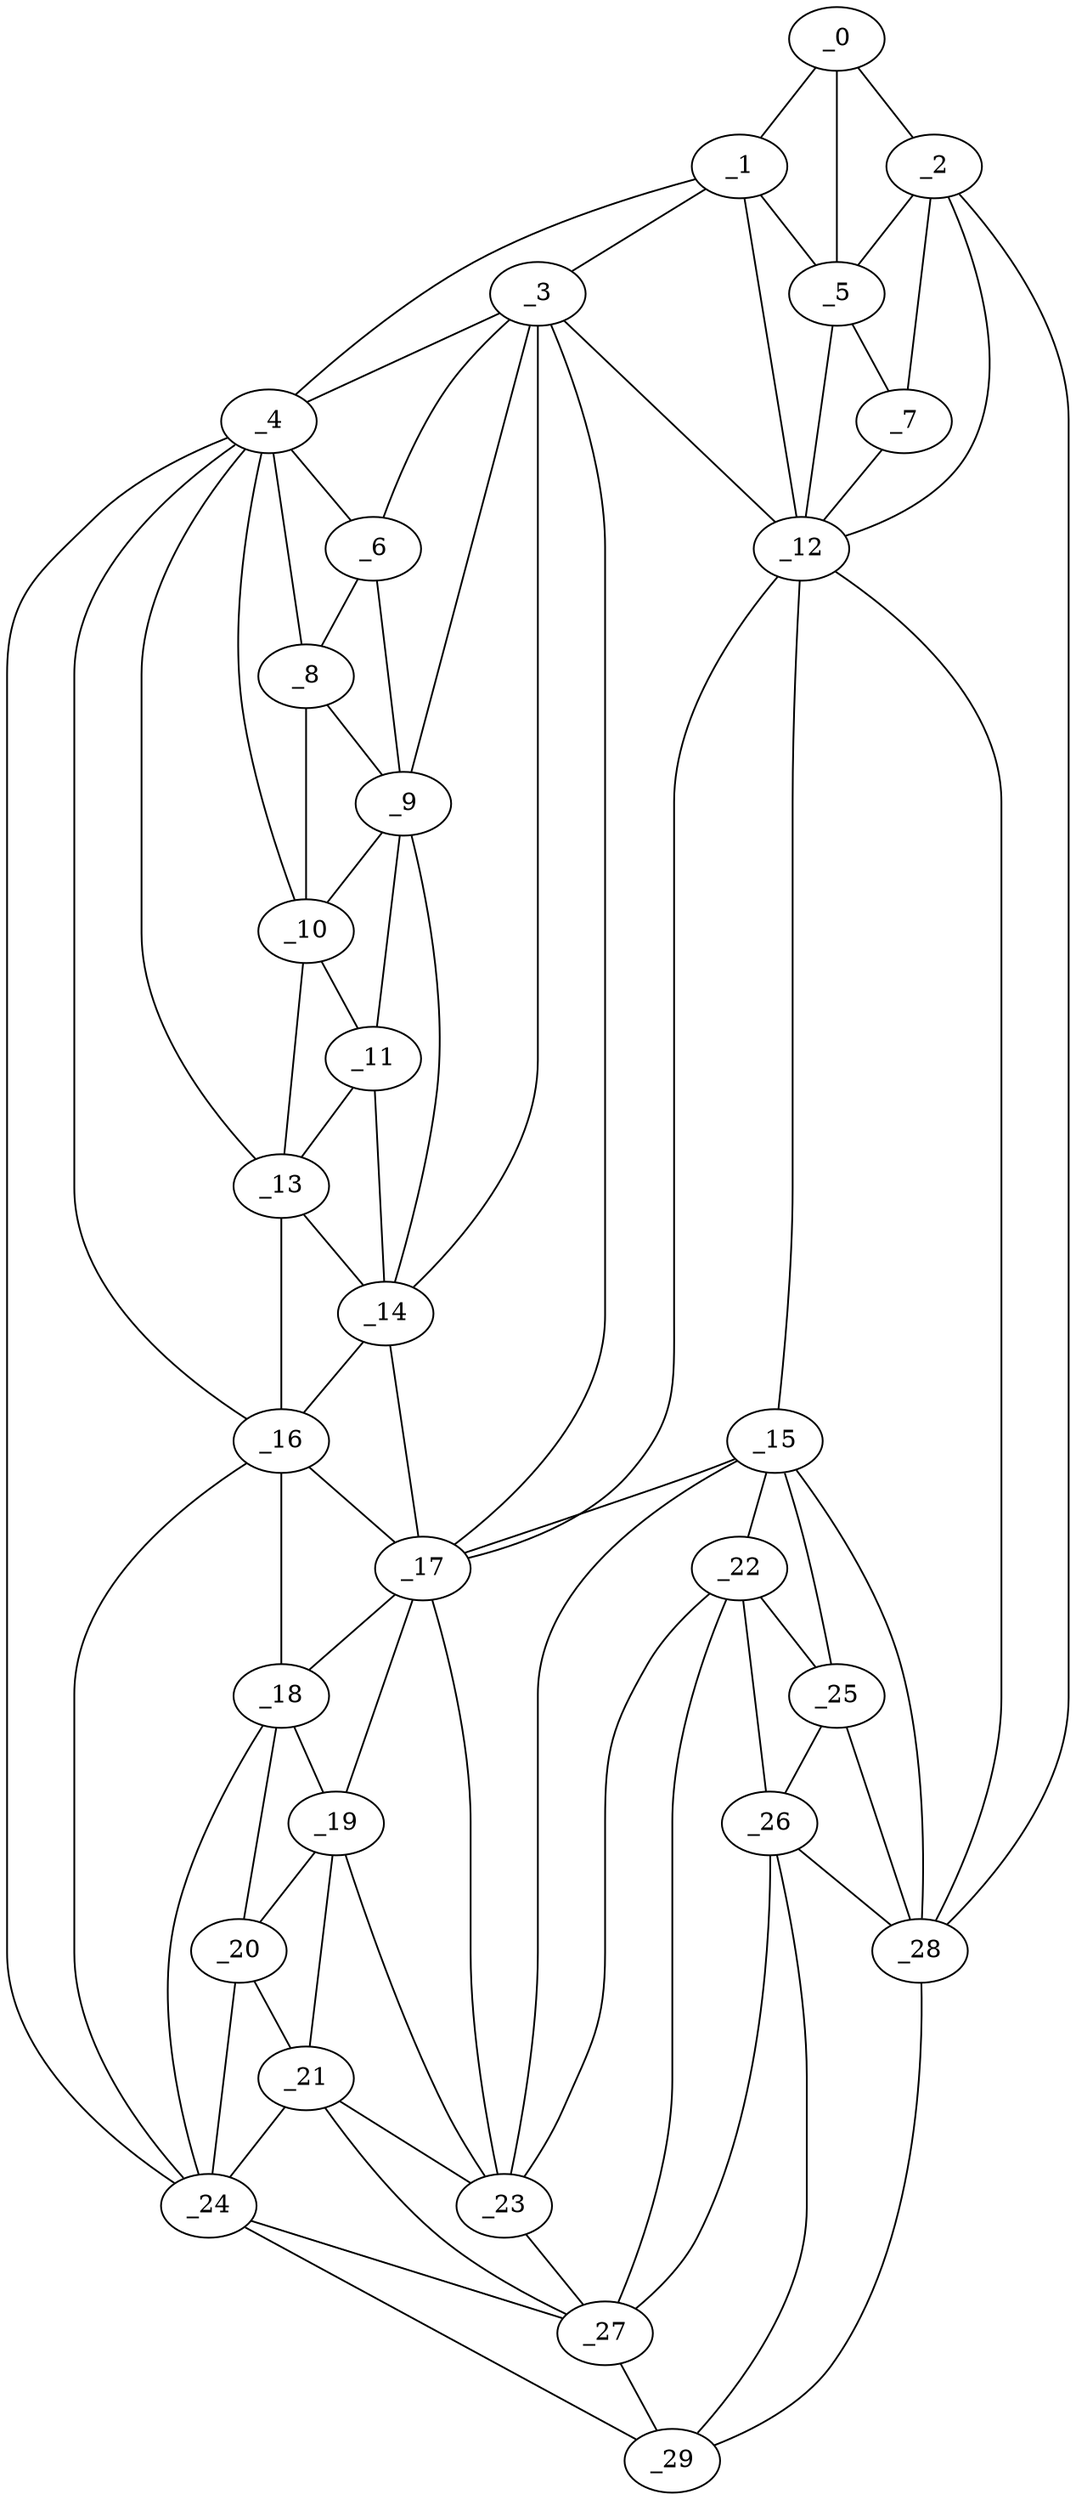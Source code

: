 graph "obj55__10.gxl" {
	_0	 [x=14,
		y=16];
	_1	 [x=14,
		y=44];
	_0 -- _1	 [valence=1];
	_2	 [x=21,
		y=5];
	_0 -- _2	 [valence=1];
	_5	 [x=30,
		y=14];
	_0 -- _5	 [valence=2];
	_3	 [x=27,
		y=69];
	_1 -- _3	 [valence=2];
	_4	 [x=28,
		y=100];
	_1 -- _4	 [valence=1];
	_1 -- _5	 [valence=2];
	_12	 [x=52,
		y=11];
	_1 -- _12	 [valence=2];
	_2 -- _5	 [valence=2];
	_7	 [x=35,
		y=9];
	_2 -- _7	 [valence=1];
	_2 -- _12	 [valence=2];
	_28	 [x=114,
		y=9];
	_2 -- _28	 [valence=1];
	_3 -- _4	 [valence=1];
	_6	 [x=30,
		y=75];
	_3 -- _6	 [valence=2];
	_9	 [x=39,
		y=79];
	_3 -- _9	 [valence=2];
	_3 -- _12	 [valence=2];
	_14	 [x=60,
		y=81];
	_3 -- _14	 [valence=2];
	_17	 [x=66,
		y=79];
	_3 -- _17	 [valence=2];
	_4 -- _6	 [valence=2];
	_8	 [x=35,
		y=86];
	_4 -- _8	 [valence=1];
	_10	 [x=44,
		y=86];
	_4 -- _10	 [valence=2];
	_13	 [x=56,
		y=86];
	_4 -- _13	 [valence=2];
	_16	 [x=63,
		y=88];
	_4 -- _16	 [valence=2];
	_24	 [x=90,
		y=103];
	_4 -- _24	 [valence=1];
	_5 -- _7	 [valence=2];
	_5 -- _12	 [valence=1];
	_6 -- _8	 [valence=2];
	_6 -- _9	 [valence=2];
	_7 -- _12	 [valence=2];
	_8 -- _9	 [valence=1];
	_8 -- _10	 [valence=2];
	_9 -- _10	 [valence=2];
	_11	 [x=46,
		y=83];
	_9 -- _11	 [valence=1];
	_9 -- _14	 [valence=2];
	_10 -- _11	 [valence=1];
	_10 -- _13	 [valence=2];
	_11 -- _13	 [valence=2];
	_11 -- _14	 [valence=2];
	_15	 [x=63,
		y=12];
	_12 -- _15	 [valence=2];
	_12 -- _17	 [valence=2];
	_12 -- _28	 [valence=1];
	_13 -- _14	 [valence=1];
	_13 -- _16	 [valence=2];
	_14 -- _16	 [valence=1];
	_14 -- _17	 [valence=2];
	_15 -- _17	 [valence=1];
	_22	 [x=89,
		y=13];
	_15 -- _22	 [valence=2];
	_23	 [x=89,
		y=72];
	_15 -- _23	 [valence=2];
	_25	 [x=103,
		y=11];
	_15 -- _25	 [valence=1];
	_15 -- _28	 [valence=2];
	_16 -- _17	 [valence=2];
	_18	 [x=72,
		y=89];
	_16 -- _18	 [valence=2];
	_16 -- _24	 [valence=1];
	_17 -- _18	 [valence=2];
	_19	 [x=75,
		y=83];
	_17 -- _19	 [valence=1];
	_17 -- _23	 [valence=2];
	_18 -- _19	 [valence=2];
	_20	 [x=78,
		y=89];
	_18 -- _20	 [valence=1];
	_18 -- _24	 [valence=2];
	_19 -- _20	 [valence=1];
	_21	 [x=87,
		y=86];
	_19 -- _21	 [valence=2];
	_19 -- _23	 [valence=1];
	_20 -- _21	 [valence=2];
	_20 -- _24	 [valence=2];
	_21 -- _23	 [valence=1];
	_21 -- _24	 [valence=2];
	_27	 [x=112,
		y=44];
	_21 -- _27	 [valence=2];
	_22 -- _23	 [valence=2];
	_22 -- _25	 [valence=2];
	_26	 [x=108,
		y=21];
	_22 -- _26	 [valence=1];
	_22 -- _27	 [valence=2];
	_23 -- _27	 [valence=2];
	_24 -- _27	 [valence=2];
	_29	 [x=116,
		y=39];
	_24 -- _29	 [valence=1];
	_25 -- _26	 [valence=2];
	_25 -- _28	 [valence=1];
	_26 -- _27	 [valence=1];
	_26 -- _28	 [valence=1];
	_26 -- _29	 [valence=2];
	_27 -- _29	 [valence=1];
	_28 -- _29	 [valence=1];
}

